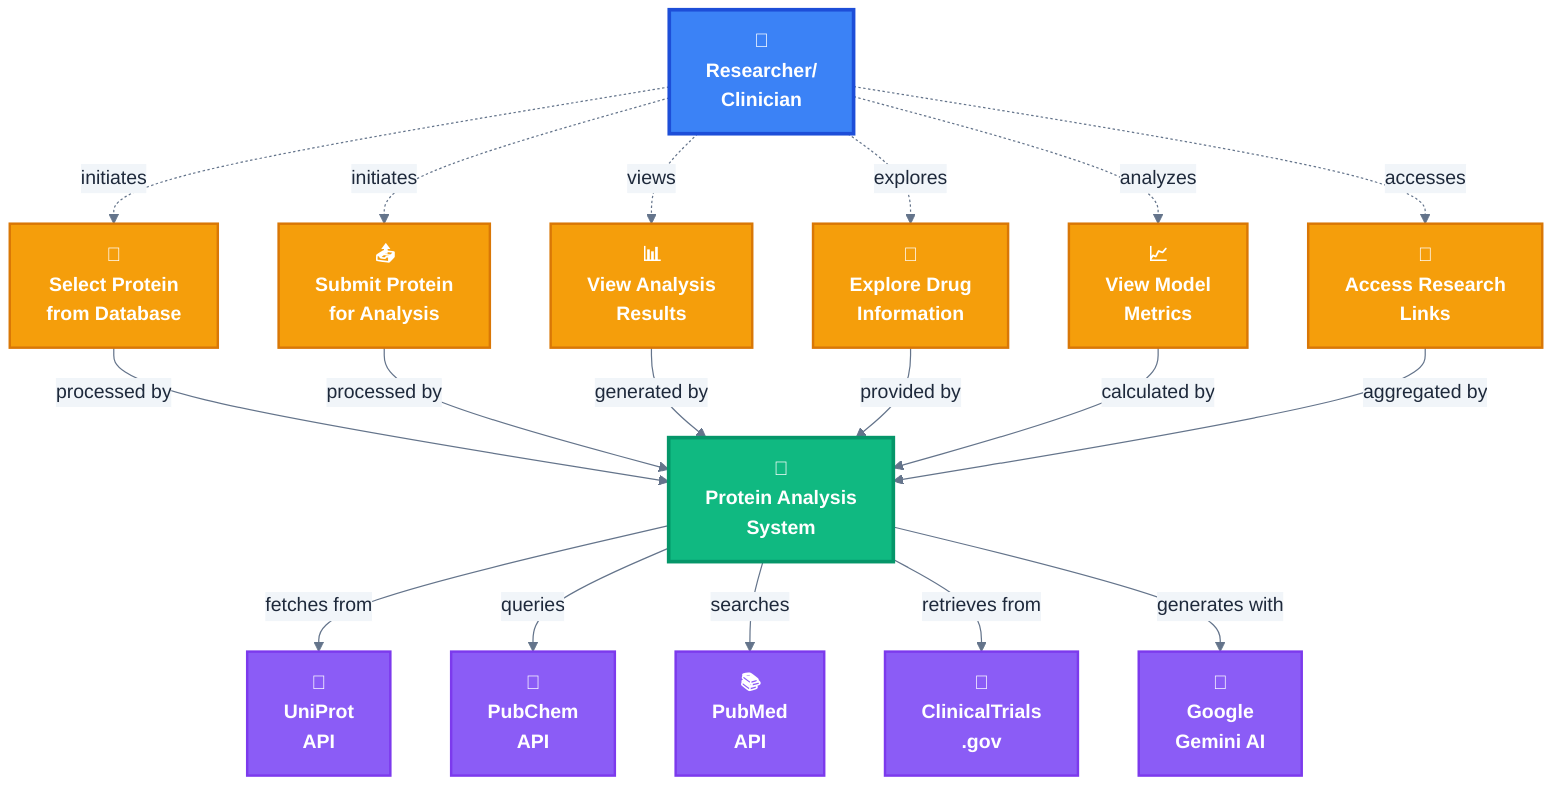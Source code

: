 %%{init: {
  'theme': 'base',
  'themeVariables': {
    'primaryColor': '#0ea5e9',
    'primaryTextColor': '#1e293b',
    'primaryBorderColor': '#0284c7',
    'lineColor': '#64748b',
    'secondaryColor': '#f1f5f9',
    'tertiaryColor': '#e2e8f0',
    'background': '#ffffff',
    'mainBkg': '#f8fafc',
    'secondBkg': '#e2e8f0'
  }
}}%%

graph TB
    %% Styling
    classDef actorStyle fill:#3b82f6,stroke:#1d4ed8,stroke-width:3px,color:#ffffff,font-weight:bold
    classDef systemStyle fill:#10b981,stroke:#059669,stroke-width:3px,color:#ffffff,font-weight:bold
    classDef usecaseStyle fill:#f59e0b,stroke:#d97706,stroke-width:2px,color:#ffffff,font-weight:bold
    classDef externalStyle fill:#8b5cf6,stroke:#7c3aed,stroke-width:2px,color:#ffffff,font-weight:bold
    
    %% Main Actor
    User["👤<br/>Researcher/<br/>Clinician"]:::actorStyle
    
    %% System
    System["🔬<br/>Protein Analysis<br/>System"]:::systemStyle
    
    %% Use Cases
    UC1["🧬<br/>Select Protein<br/>from Database"]:::usecaseStyle
    UC2["📤<br/>Submit Protein<br/>for Analysis"]:::usecaseStyle
    UC3["📊<br/>View Analysis<br/>Results"]:::usecaseStyle
    UC4["💊<br/>Explore Drug<br/>Information"]:::usecaseStyle
    UC5["📈<br/>View Model<br/>Metrics"]:::usecaseStyle
    UC6["🔗<br/>Access Research<br/>Links"]:::usecaseStyle
    
    %% External Systems
    EXT1["🧬<br/>UniProt<br/>API"]:::externalStyle
    EXT2["💊<br/>PubChem<br/>API"]:::externalStyle
    EXT3["📚<br/>PubMed<br/>API"]:::externalStyle
    EXT4["🏥<br/>ClinicalTrials<br/>.gov"]:::externalStyle
    EXT5["🤖<br/>Google<br/>Gemini AI"]:::externalStyle
    
    %% User to Use Cases
    User -.->|initiates| UC1
    User -.->|initiates| UC2
    User -.->|views| UC3
    User -.->|explores| UC4
    User -.->|analyzes| UC5
    User -.->|accesses| UC6
    
    %% Use Cases to System
    UC1 -->|processed by| System
    UC2 -->|processed by| System
    UC3 -->|generated by| System
    UC4 -->|provided by| System
    UC5 -->|calculated by| System
    UC6 -->|aggregated by| System
    
    %% System to External APIs
    System -->|fetches from| EXT1
    System -->|queries| EXT2
    System -->|searches| EXT3
    System -->|retrieves from| EXT4
    System -->|generates with| EXT5